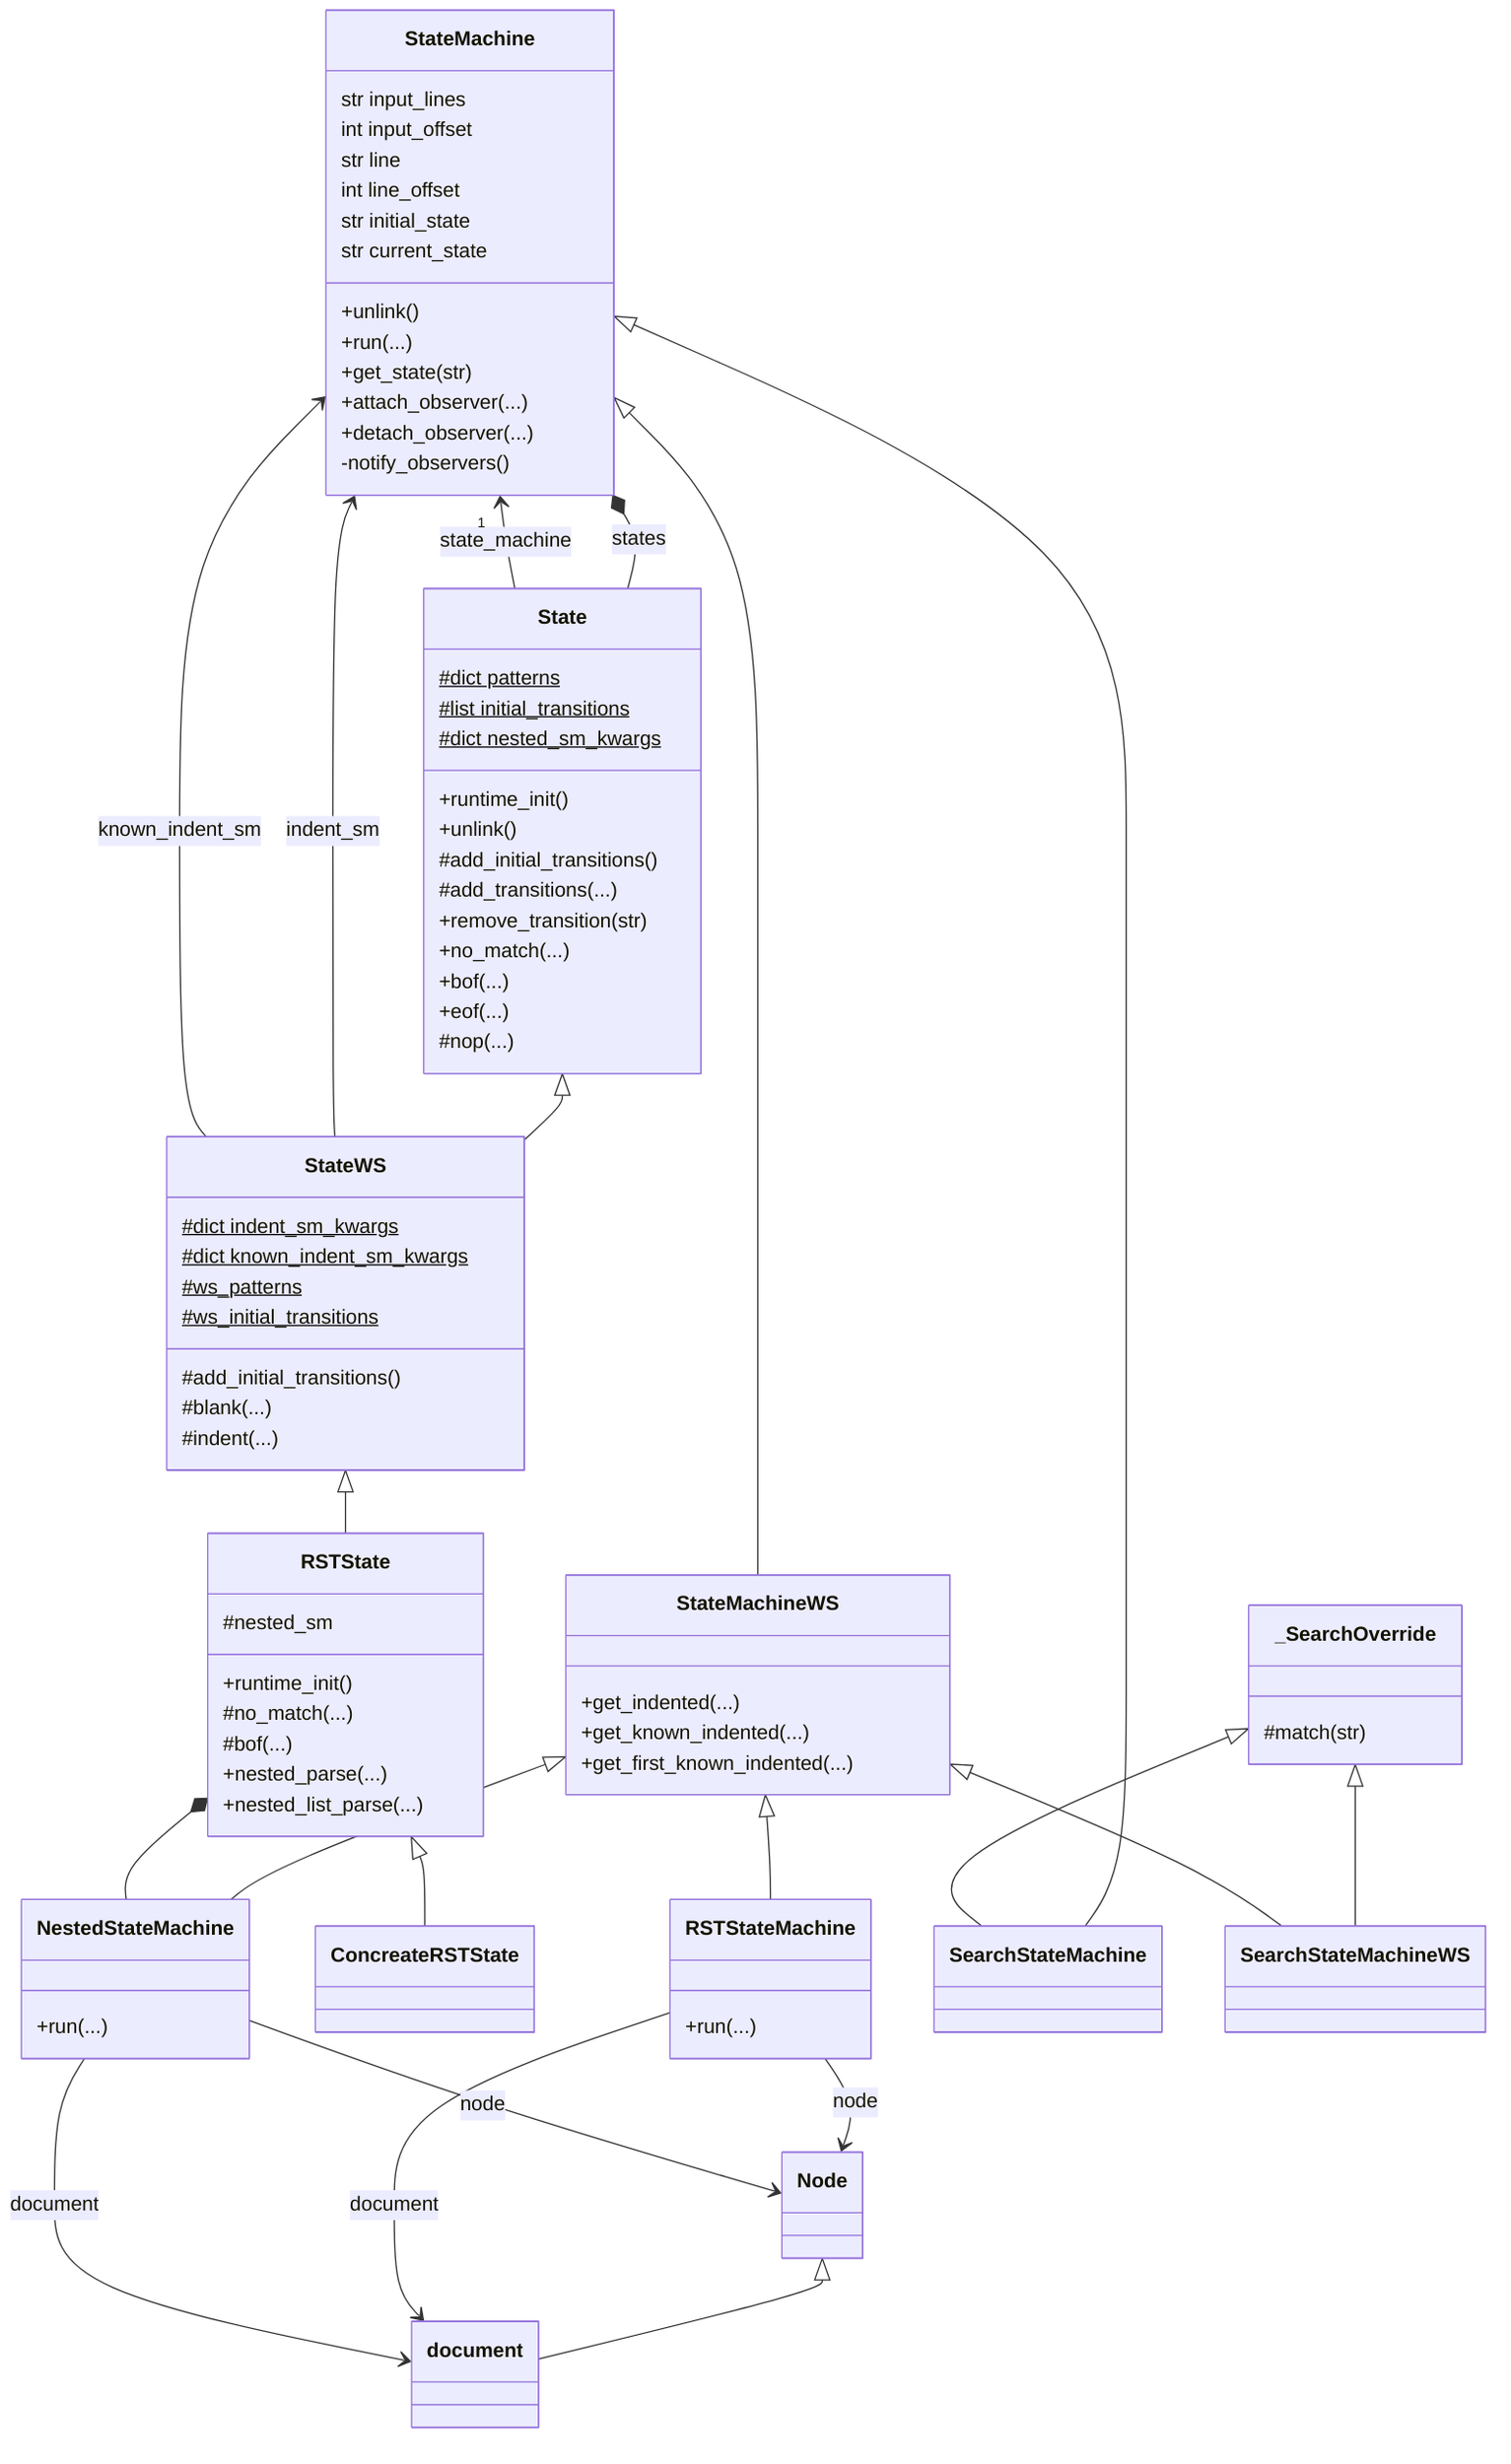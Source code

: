 classDiagram
    direction TB

    Node <|-- document

    StateMachine *-- State: states

    StateMachine <|-- StateMachineWS
    StateMachineWS <|-- RSTStateMachine

    State <|-- StateWS
    StateWS <|-- RSTState
    RSTState <|-- ConcreateRSTState

    StateMachineWS <|-- NestedStateMachine
    RSTState *-- NestedStateMachine

    StateMachine <|-- SearchStateMachine
    _SearchOverride <|-- SearchStateMachine
    _SearchOverride <|-- SearchStateMachineWS
    StateMachineWS <|-- SearchStateMachineWS

    class StateMachine{
        str input_lines
        int input_offset
        str line
        int line_offset
        str initial_state
        str current_state

        +unlink()
        +run(...)
        +get_state(str)
        +attach_observer(...)
        +detach_observer(...)
        -notify_observers()
    }

    class State{
        #dict patterns$
        #list initial_transitions$
        #dict nested_sm_kwargs$
        +runtime_init()
        +unlink()
        #add_initial_transitions()
        #add_transitions(...)
        +remove_transition(str)
        +no_match(...)
        +bof(...)
        +eof(...)
        #nop(...)
    }

    State --> "1" StateMachine: state_machine

    class StateMachineWS{
        +get_indented(...)
        +get_known_indented(...)
        +get_first_known_indented(...)
    }

    class StateWS{
        #dict indent_sm_kwargs$
        #dict known_indent_sm_kwargs$
        #ws_patterns$
        #ws_initial_transitions$
        #add_initial_transitions()
        #blank(...)
        #indent(...)
        %%+known_indented(...)
        %%+first_known_indented(...)
    }

    class _SearchOverride{
        #match(str)
    }

    StateWS --> StateMachine: indent_sm
    StateWS --> StateMachine: known_indent_sm

    class RSTStateMachine{
        +run(...)
    }

    class NestedStateMachine{
        +run(...)
    }

    RSTStateMachine --> document: document
    RSTStateMachine --> Node: node
    NestedStateMachine --> document: document
    NestedStateMachine --> Node: node

    class RSTState{
        #nested_sm
        +runtime_init()
        #no_match(...)
        #bof(...)
        +nested_parse(...)
        +nested_list_parse(...)
    }